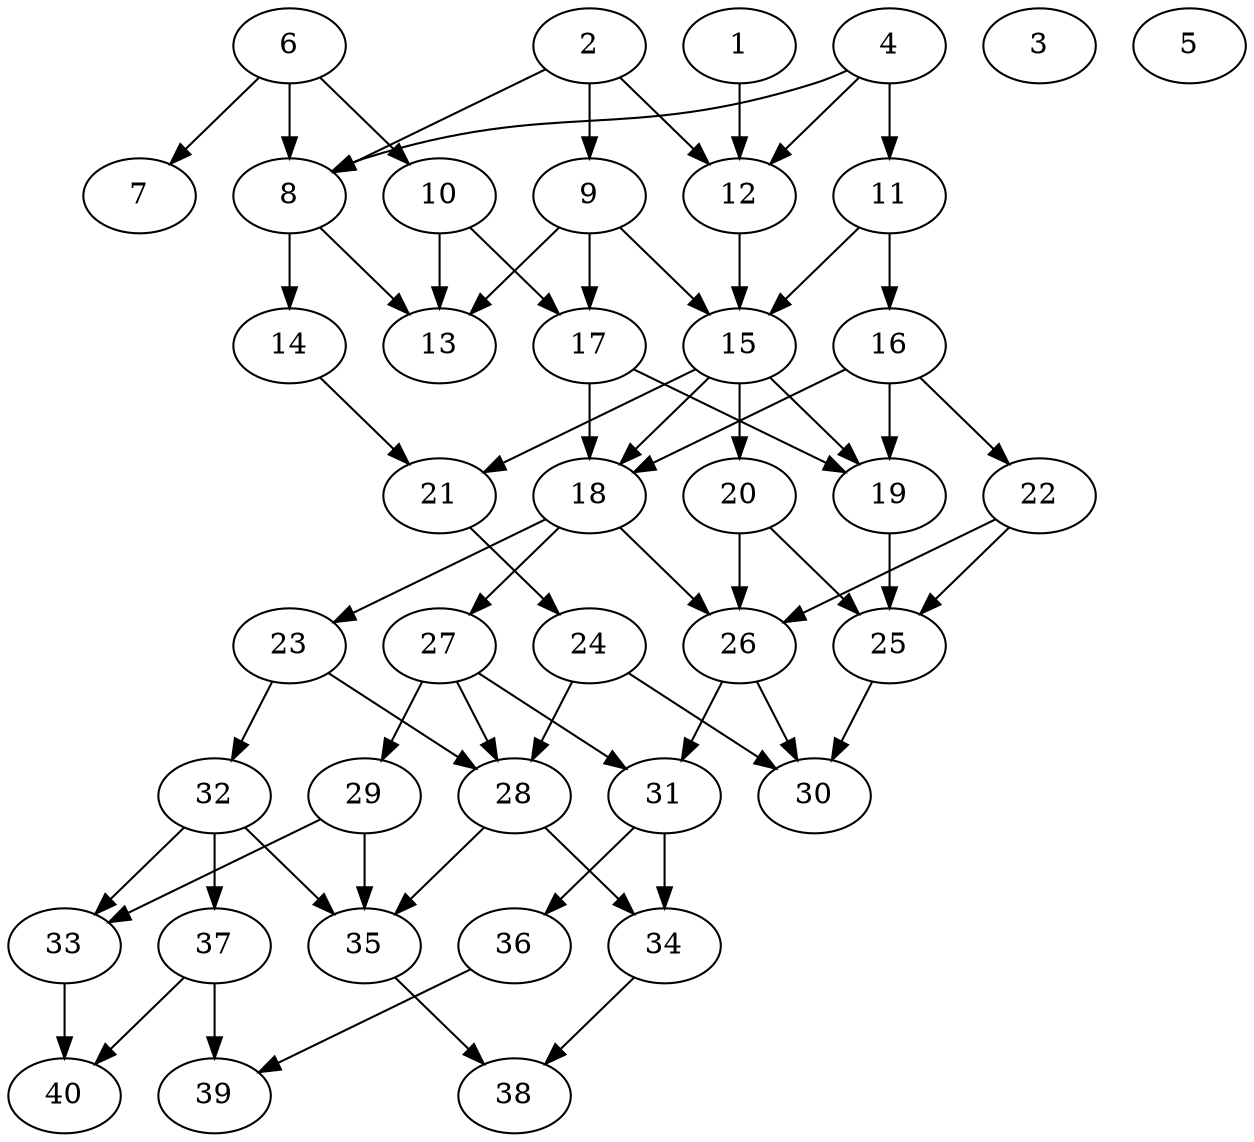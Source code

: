 // DAG automatically generated by daggen at Thu Oct  3 14:06:49 2019
// ./daggen --dot -n 40 --ccr 0.3 --fat 0.5 --regular 0.9 --density 0.6 --mindata 5242880 --maxdata 52428800 
digraph G {
  1 [size="40990720", alpha="0.08", expect_size="12297216"] 
  1 -> 12 [size ="12297216"]
  2 [size="61474133", alpha="0.07", expect_size="18442240"] 
  2 -> 8 [size ="18442240"]
  2 -> 9 [size ="18442240"]
  2 -> 12 [size ="18442240"]
  3 [size="118282240", alpha="0.13", expect_size="35484672"] 
  4 [size="94771200", alpha="0.06", expect_size="28431360"] 
  4 -> 8 [size ="28431360"]
  4 -> 11 [size ="28431360"]
  4 -> 12 [size ="28431360"]
  5 [size="77537280", alpha="0.06", expect_size="23261184"] 
  6 [size="54231040", alpha="0.19", expect_size="16269312"] 
  6 -> 7 [size ="16269312"]
  6 -> 8 [size ="16269312"]
  6 -> 10 [size ="16269312"]
  7 [size="93893973", alpha="0.06", expect_size="28168192"] 
  8 [size="29395627", alpha="0.05", expect_size="8818688"] 
  8 -> 13 [size ="8818688"]
  8 -> 14 [size ="8818688"]
  9 [size="165157547", alpha="0.12", expect_size="49547264"] 
  9 -> 13 [size ="49547264"]
  9 -> 15 [size ="49547264"]
  9 -> 17 [size ="49547264"]
  10 [size="71717547", alpha="0.19", expect_size="21515264"] 
  10 -> 13 [size ="21515264"]
  10 -> 17 [size ="21515264"]
  11 [size="30726827", alpha="0.16", expect_size="9218048"] 
  11 -> 15 [size ="9218048"]
  11 -> 16 [size ="9218048"]
  12 [size="96911360", alpha="0.01", expect_size="29073408"] 
  12 -> 15 [size ="29073408"]
  13 [size="149596160", alpha="0.19", expect_size="44878848"] 
  14 [size="96979627", alpha="0.13", expect_size="29093888"] 
  14 -> 21 [size ="29093888"]
  15 [size="142909440", alpha="0.06", expect_size="42872832"] 
  15 -> 18 [size ="42872832"]
  15 -> 19 [size ="42872832"]
  15 -> 20 [size ="42872832"]
  15 -> 21 [size ="42872832"]
  16 [size="36259840", alpha="0.06", expect_size="10877952"] 
  16 -> 18 [size ="10877952"]
  16 -> 19 [size ="10877952"]
  16 -> 22 [size ="10877952"]
  17 [size="28238507", alpha="0.09", expect_size="8471552"] 
  17 -> 18 [size ="8471552"]
  17 -> 19 [size ="8471552"]
  18 [size="73615360", alpha="0.05", expect_size="22084608"] 
  18 -> 23 [size ="22084608"]
  18 -> 26 [size ="22084608"]
  18 -> 27 [size ="22084608"]
  19 [size="112424960", alpha="0.07", expect_size="33727488"] 
  19 -> 25 [size ="33727488"]
  20 [size="47817387", alpha="0.16", expect_size="14345216"] 
  20 -> 25 [size ="14345216"]
  20 -> 26 [size ="14345216"]
  21 [size="40335360", alpha="0.08", expect_size="12100608"] 
  21 -> 24 [size ="12100608"]
  22 [size="167338667", alpha="0.06", expect_size="50201600"] 
  22 -> 25 [size ="50201600"]
  22 -> 26 [size ="50201600"]
  23 [size="171871573", alpha="0.16", expect_size="51561472"] 
  23 -> 28 [size ="51561472"]
  23 -> 32 [size ="51561472"]
  24 [size="167785813", alpha="0.16", expect_size="50335744"] 
  24 -> 28 [size ="50335744"]
  24 -> 30 [size ="50335744"]
  25 [size="115524267", alpha="0.04", expect_size="34657280"] 
  25 -> 30 [size ="34657280"]
  26 [size="162447360", alpha="0.17", expect_size="48734208"] 
  26 -> 30 [size ="48734208"]
  26 -> 31 [size ="48734208"]
  27 [size="50616320", alpha="0.19", expect_size="15184896"] 
  27 -> 28 [size ="15184896"]
  27 -> 29 [size ="15184896"]
  27 -> 31 [size ="15184896"]
  28 [size="121692160", alpha="0.03", expect_size="36507648"] 
  28 -> 34 [size ="36507648"]
  28 -> 35 [size ="36507648"]
  29 [size="157521920", alpha="0.06", expect_size="47256576"] 
  29 -> 33 [size ="47256576"]
  29 -> 35 [size ="47256576"]
  30 [size="52964693", alpha="0.15", expect_size="15889408"] 
  31 [size="19916800", alpha="0.07", expect_size="5975040"] 
  31 -> 34 [size ="5975040"]
  31 -> 36 [size ="5975040"]
  32 [size="81896107", alpha="0.08", expect_size="24568832"] 
  32 -> 33 [size ="24568832"]
  32 -> 35 [size ="24568832"]
  32 -> 37 [size ="24568832"]
  33 [size="125610667", alpha="0.06", expect_size="37683200"] 
  33 -> 40 [size ="37683200"]
  34 [size="94586880", alpha="0.14", expect_size="28376064"] 
  34 -> 38 [size ="28376064"]
  35 [size="66116267", alpha="0.19", expect_size="19834880"] 
  35 -> 38 [size ="19834880"]
  36 [size="100263253", alpha="0.05", expect_size="30078976"] 
  36 -> 39 [size ="30078976"]
  37 [size="76496213", alpha="0.13", expect_size="22948864"] 
  37 -> 39 [size ="22948864"]
  37 -> 40 [size ="22948864"]
  38 [size="71236267", alpha="0.08", expect_size="21370880"] 
  39 [size="96409600", alpha="0.15", expect_size="28922880"] 
  40 [size="142404267", alpha="0.06", expect_size="42721280"] 
}
